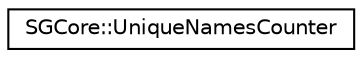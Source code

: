 digraph "Graphical Class Hierarchy"
{
 // LATEX_PDF_SIZE
  edge [fontname="Helvetica",fontsize="10",labelfontname="Helvetica",labelfontsize="10"];
  node [fontname="Helvetica",fontsize="10",shape=record];
  rankdir="LR";
  Node0 [label="SGCore::UniqueNamesCounter",height=0.2,width=0.4,color="black", fillcolor="white", style="filled",URL="$classSGCore_1_1UniqueNamesCounter.html",tooltip=" "];
}
